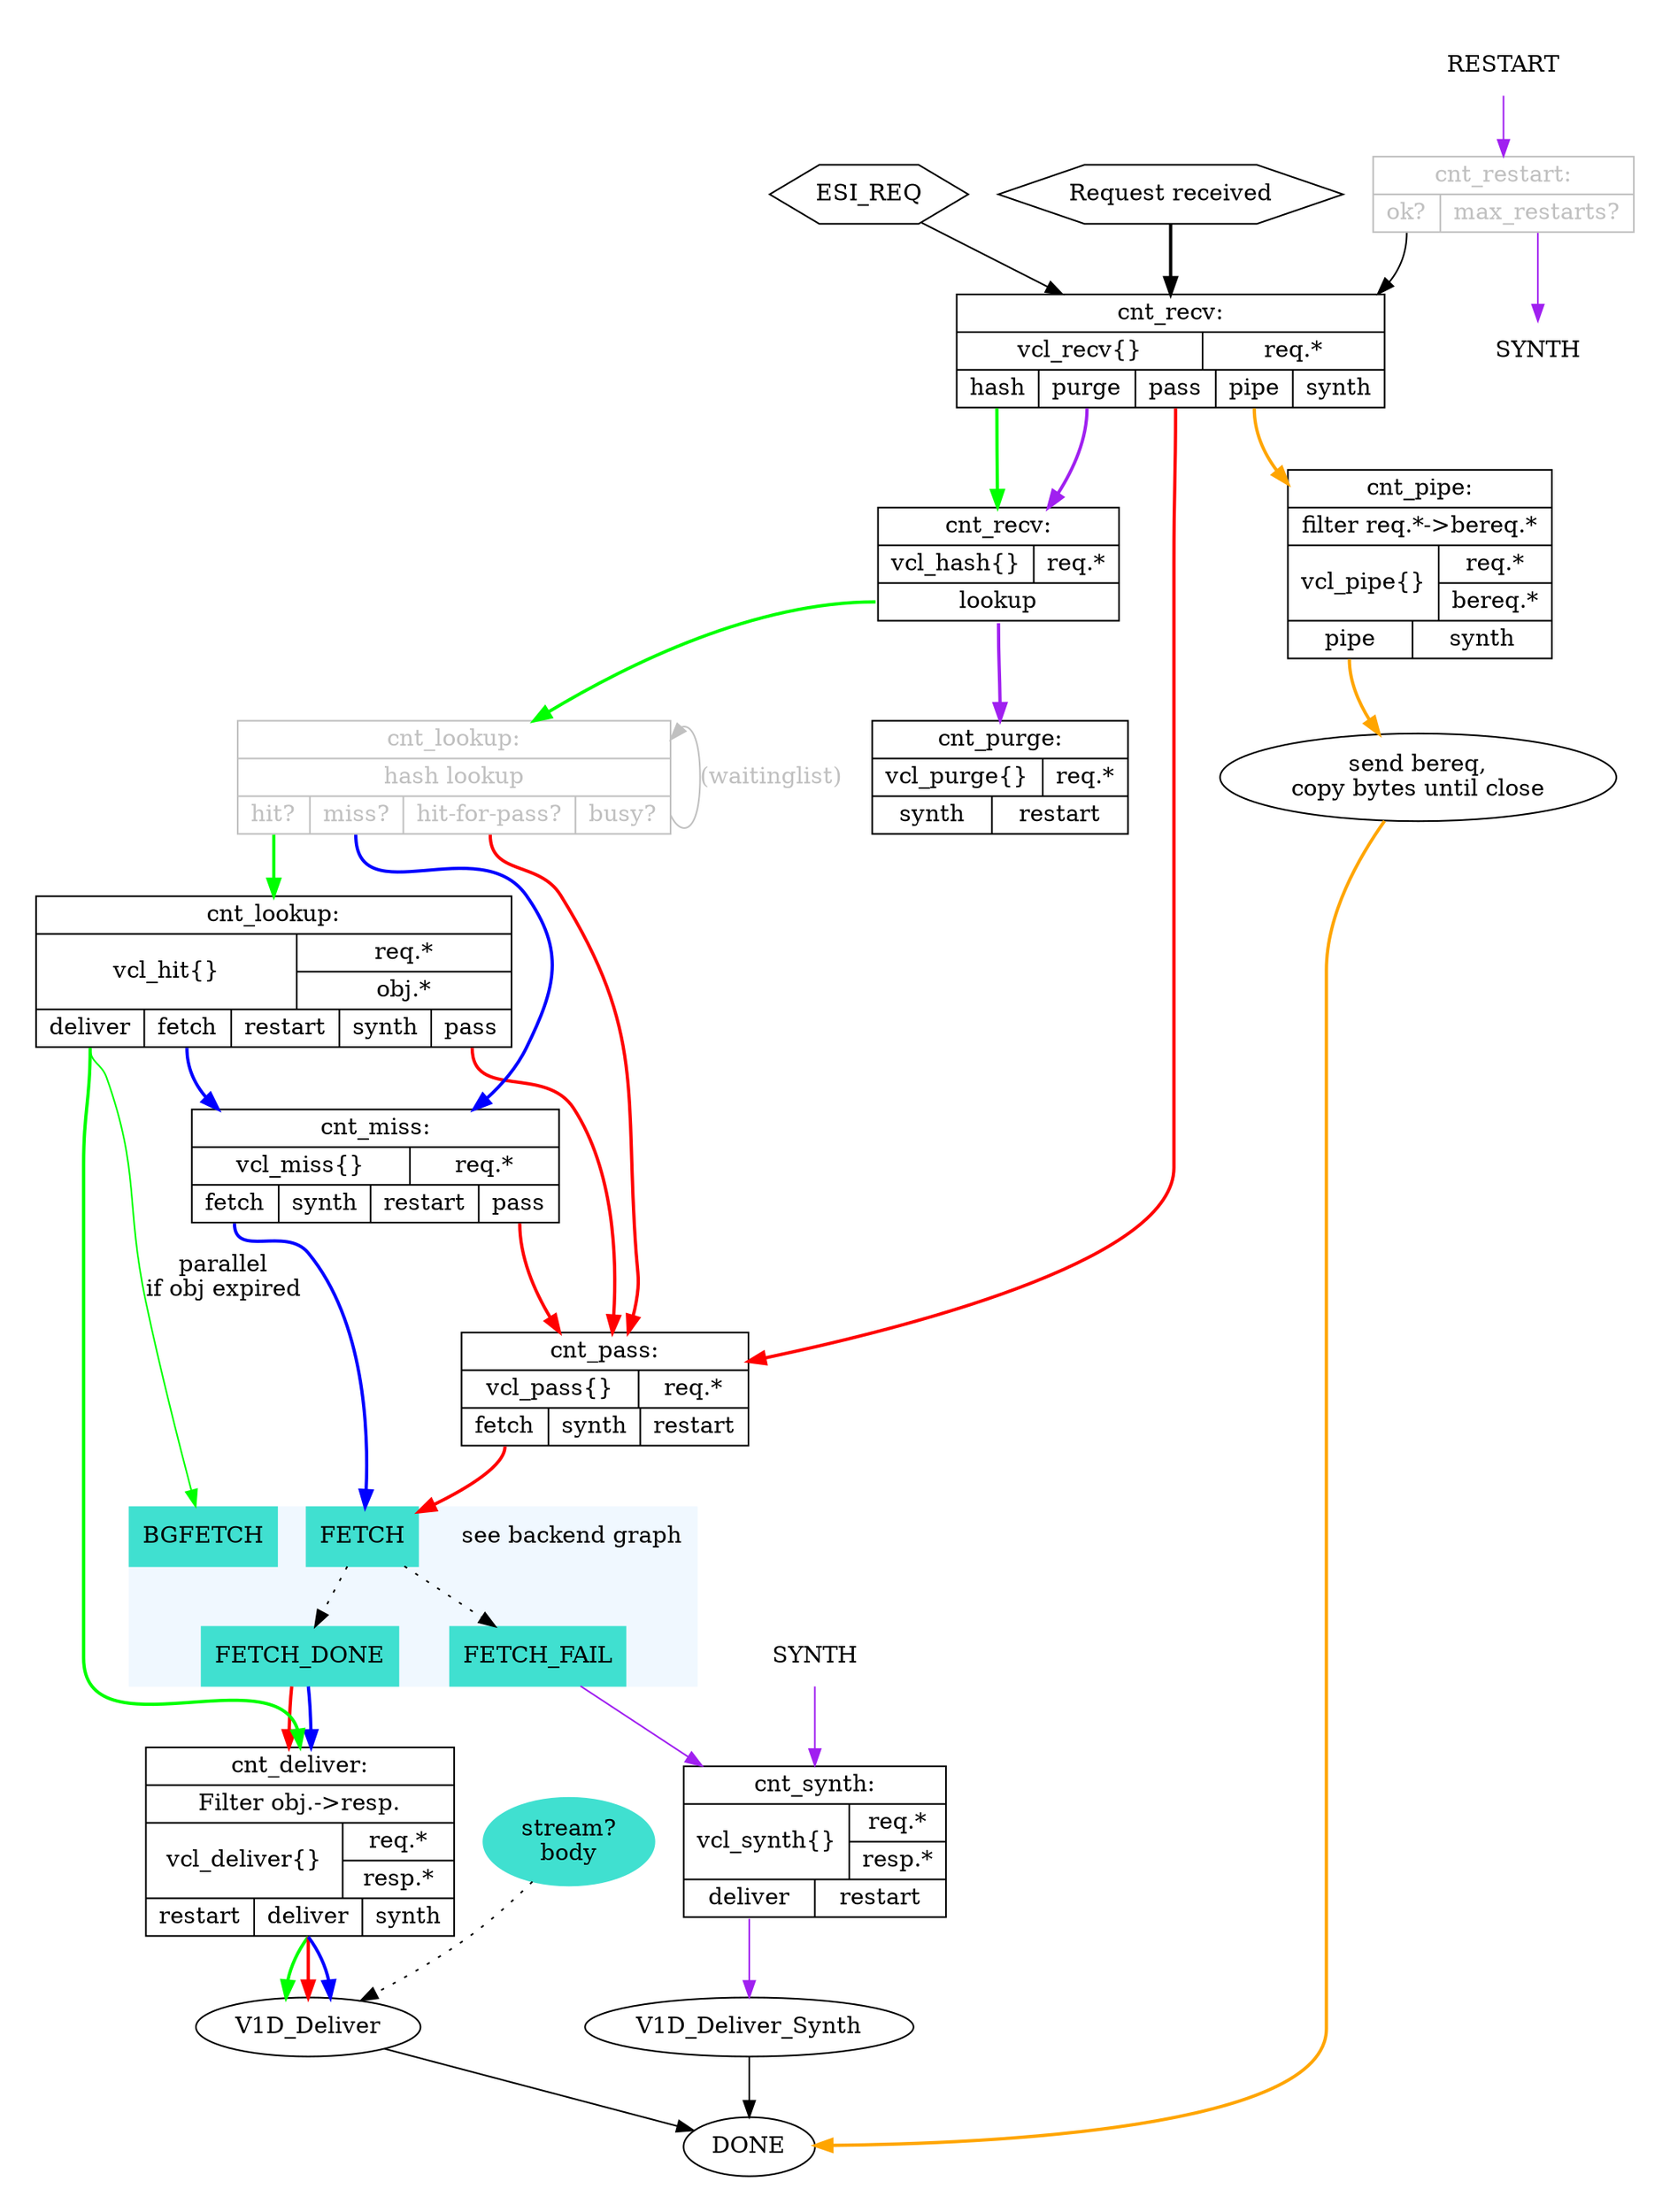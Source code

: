 digraph cache_req_fsm {
	margin="0.25"
	ranksep="0.5"
	center="1"

	//// XXX does this belong here? -- from cache_vcl.c
	/*
	vcl_load [label = "vcl.load",shape=plaintext]
	vcl_load -> init
	init [
	      shape=record
	      label="
	      {VCL_Load:|
		      {vcl_init}|
		      {<ok>ok|<fail>fail}}"
	]
	init:ok -> ok
	init:fail -> fail

	vcl_discard [label = "vcl.discard",shape=plaintext]
	vcl_discard -> fini
	fini [
	      shape=record
	      label="
	      {VCL_Nuke:|
		      {vcl_fini}|
		      {<ok>ok}}"
	]
	fini:ok -> ok
	*/

	acceptor [
		  shape=hexagon
		  label="Request received"
	]
	ESI_REQ [ shape=hexagon ]
	RESTART [shape=plaintext]

	ESI_REQ -> recv
	SYNTH [shape=plaintext]
	acceptor -> recv [style=bold]

	subgraph xcluster_deliver {
		/* cnt_deliver() */
		deliver [
			 shape=record
			 label="
			 {cnt_deliver:|
				 Filter obj.-\>resp.|
				 {vcl_deliver\{\}|
				 {req.*|resp.*}}|
				 {restart|<deliver>deliver|<synth>synth}}"
		]

		deliver:deliver:s -> V1D_Deliver [style=bold,color=green]
		deliver:deliver:s -> V1D_Deliver [style=bold,color=red]
		deliver:deliver:s -> V1D_Deliver [style=bold,color=blue]

		stream [label="stream?\nbody",style=filled,color=turquoise]
		stream -> V1D_Deliver [style=dotted]
	}

	V1D_Deliver -> DONE

	/* cnt_synth() */
	subgraph xcluster_synth {
		synth [
		       shape=record
		       label="
		       {cnt_synth:|
			       {vcl_synth\{\}|{req.*|resp.*}}|
			       {<del>deliver|<restart>restart}}"
		]

		SYNTH -> synth [color=purple]
		synth:del:s -> V1D_Deliver_Synth [color=purple]

		V1D_Deliver_Synth -> DONE
	}

	subgraph cluster_backend {
		style=filled
		color=aliceblue

		"see backend graph" [shape=plaintext]

		node [shape=box,
		      style=filled,
		      color=turquoise]

		BGFETCH
		FETCH
		FETCH_DONE
		FETCH_FAIL
	}

	lookup2:deliver:s -> BGFETCH [label="parallel\nif obj expired",
				      color=green]
	FETCH_FAIL -> synth [color=purple]

	FETCH_DONE -> deliver [style=bold,color=red]
	FETCH_DONE -> deliver [style=bold,color=blue]
	FETCH -> FETCH_DONE [style=dotted]
	FETCH -> FETCH_FAIL [style=dotted]
	/* cnt_lookup() */
	subgraph xcluster_lookup {
		lookup [
			shape=record
			color=grey
			fontcolor=grey
			label="
			{<top>cnt_lookup:|
				hash lookup|
				{<h>hit?|
					<miss>miss?|
					<hfp>hit-for-pass?|
					<busy>busy?}}"
		]
		lookup2 [
			 shape=record
			 label="
			 {<top>cnt_lookup:|
				 {vcl_hit\{\}|{req.*|obj.*}}|
				 {<deliver>deliver|
					 <fetch>fetch|
					 restart|
					 synth|
					 <pass>pass}}"
		]
	}
	lookup:busy:e -> lookup:top:e [label="(waitinglist)",
				       color=grey,
				       fontcolor=grey]
	lookup:miss:s -> miss [style=bold,color=blue]
	lookup:hfp:s -> pass [style=bold,color=red]
	lookup:h:s -> lookup2 [style=bold,color=green]

	lookup2:deliver:s -> deliver:n [style=bold,color=green]
	lookup2:fetch:s -> miss [style=bold,color=blue]
	// XXX should not happen
	// lookup2:fetch:s -> pass [style=bold,color=red,label="(no busy obj)"]
	lookup2:pass:s -> pass [style=bold,color=red]

	/* cnt_miss */
	subgraph xcluster_miss {
		miss [
		      shape=record
		      label="
		      {cnt_miss:|
			      {vcl_miss\{\}|req.*}|
			      {<fetch>fetch|
				      <synth>synth|
				      <rst>restart|
				      <pass>pass}}"
		]
	}
	miss:fetch:s -> FETCH [style=bold,color=blue]
	miss:pass:s -> pass [style=bold,color=red]

	/* cnt_pass */
	subgraph xcluster_pass {
		pass [
		      shape=record
		      label="{cnt_pass:|
			      {vcl_pass\{\}|req.*}|
			      {<fetch>fetch|
				      <synth>synth|
				      <rst>restart}}"
		]
	}
	pass:fetch:s -> FETCH [style=bold, color=red]

	/* cnt_pipe */
	subgraph xcluster_pipe {
		pipe [
		      shape=record
		      label="
		      {cnt_pipe:|
			      filter req.*-\>bereq.*|
			      {vcl_pipe\{\}|{req.*|bereq.*}}|
			      {<pipe>pipe|
				      <synth>synth}}"
		]
		pipe_do [
			 shape=ellipse
			 label="send bereq,\ncopy bytes until close"
		]
		pipe:pipe -> pipe_do [style=bold,color=orange]
	}
	pipe_do -> DONE [style=bold,color=orange]

	/* cnt_restart */
	subgraph xcluster_restart {
		restart [
			shape=record
			color=grey
			fontcolor=grey
			label="
			 {cnt_restart:|
				 {<ok>ok?|
					 <max>max_restarts?}}"
		]
	}
	RESTART -> restart [color=purple]
	restart:ok:s -> recv
	restart:max:s -> err_restart [color=purple]
	err_restart [label="SYNTH",shape=plaintext]

	/* cnt_recv() */
	subgraph xcluster_recv {
		recv [
		      shape=record
		      label="
		      {cnt_recv:|
			      {vcl_recv\{\}|req.*}|
			      {<hash>hash|
				      <purge>purge|
				      <pass>pass|
				      <pipe>pipe|
				      <synth>synth}}"
				      ]
		recv:hash -> hash [style=bold,color=green]
		hash [
		      shape=record
		      label="
		      {cnt_recv:|
			      {vcl_hash\{\}|req.*}|
			      {<lookup>lookup}}"]
	}
	recv:pipe -> pipe [style=bold,color=orange]
	recv:pass -> pass [style=bold,color=red]
	hash:lookup:w -> lookup [style=bold,color=green]
	hash:lookup:s -> purge:top:n [style=bold,color=purple]
	recv:purge:s -> hash [style=bold,color=purple]

	/* cnt_purge */
	subgraph xcluster_purge {
		purge [
		       shape=record
		       label="
		       {<top>cnt_purge:|
			       {vcl_purge\{\}|req.*}|
			       {<synth>synth|
				       <restart>restart}}"
		]
	}
}